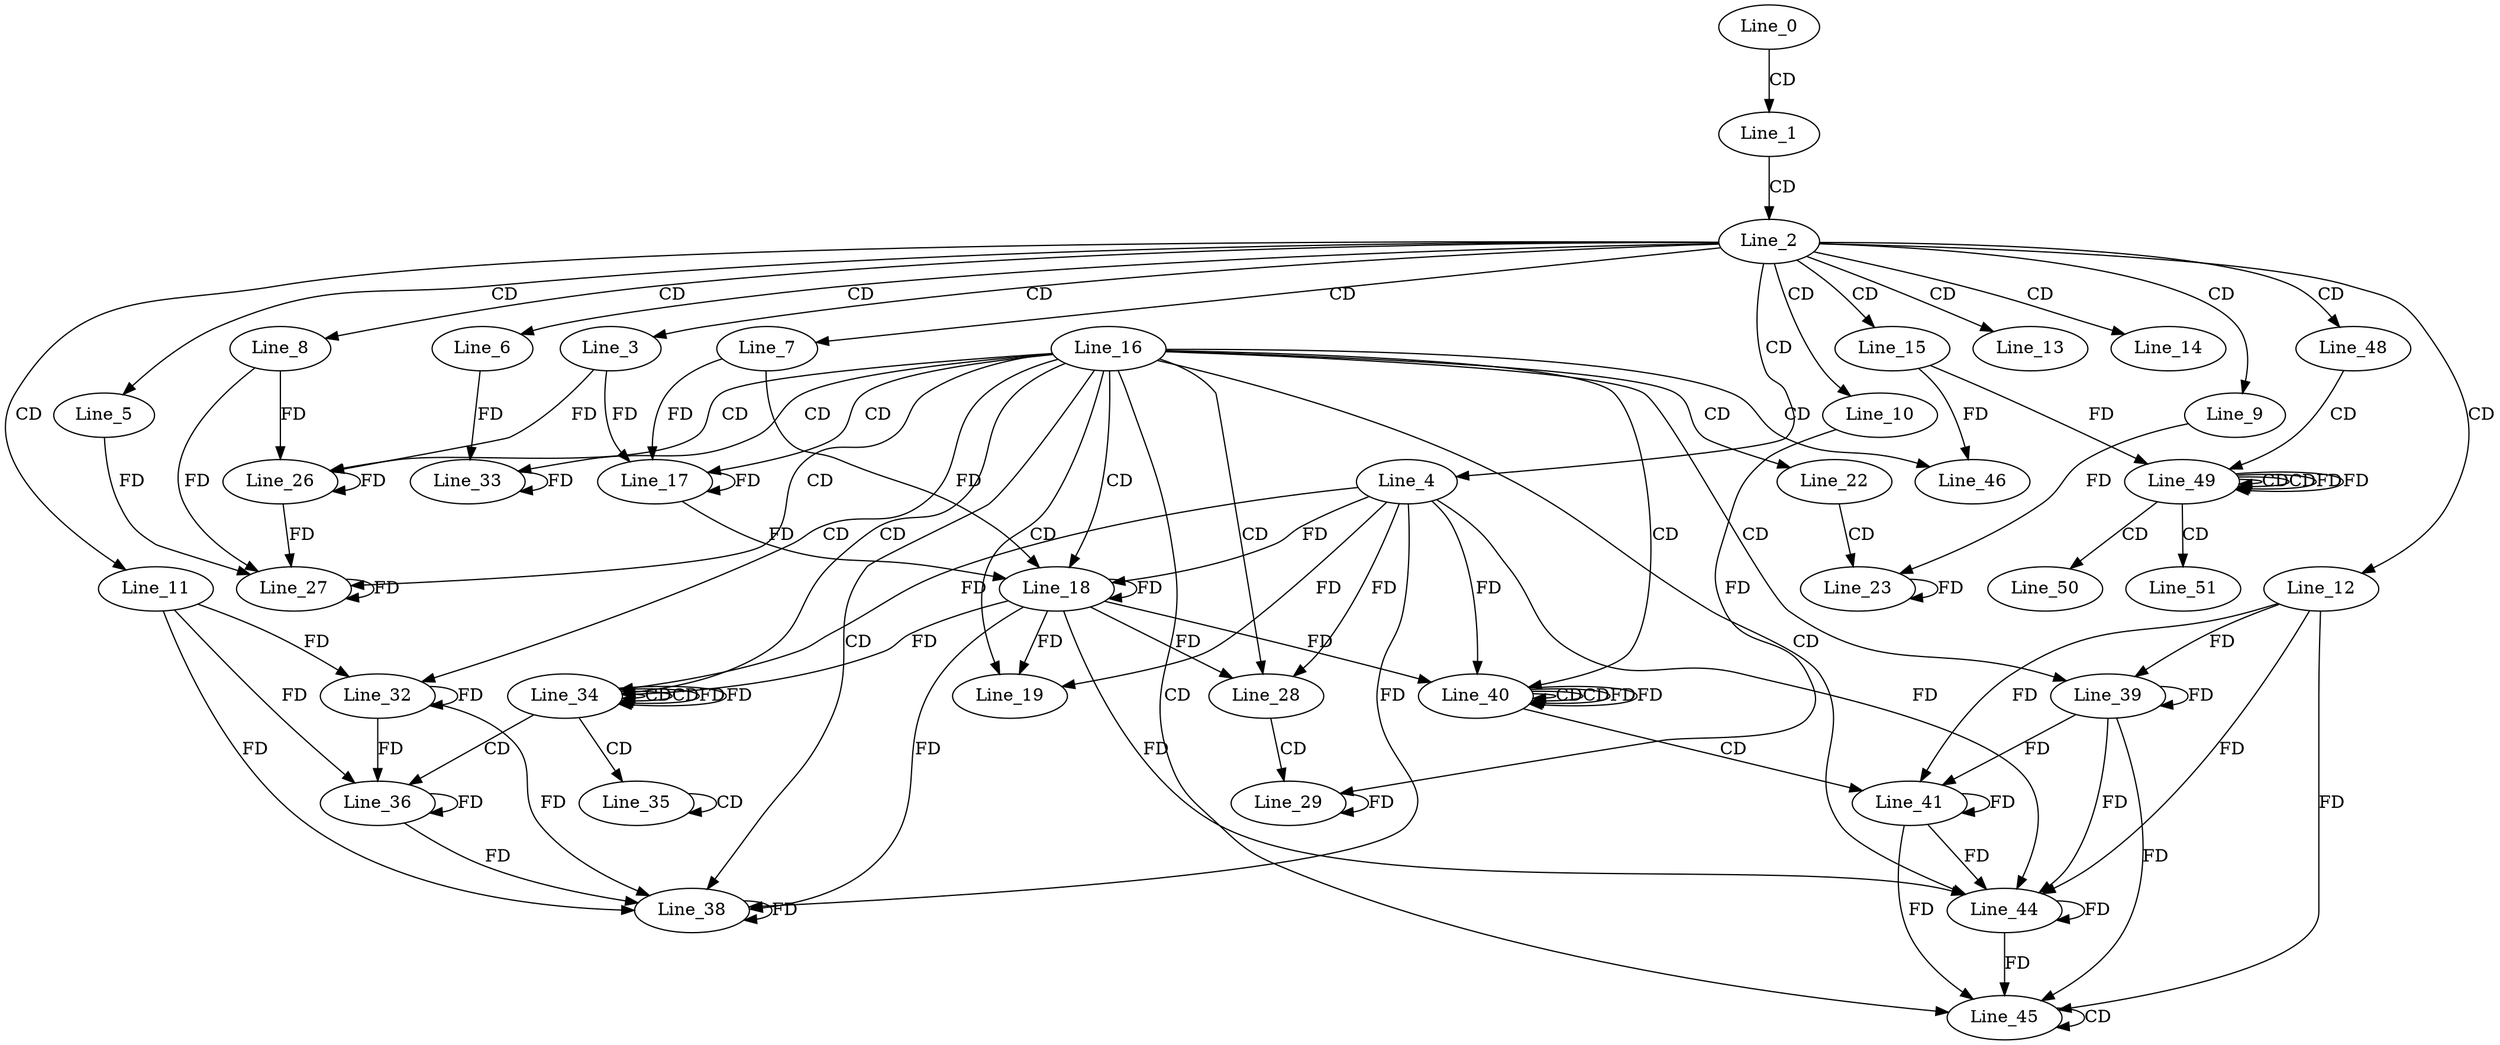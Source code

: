 digraph G {
  Line_0;
  Line_1;
  Line_2;
  Line_3;
  Line_4;
  Line_5;
  Line_6;
  Line_7;
  Line_8;
  Line_9;
  Line_10;
  Line_11;
  Line_12;
  Line_13;
  Line_14;
  Line_15;
  Line_16;
  Line_17;
  Line_17;
  Line_18;
  Line_18;
  Line_19;
  Line_22;
  Line_23;
  Line_26;
  Line_26;
  Line_27;
  Line_27;
  Line_28;
  Line_29;
  Line_32;
  Line_33;
  Line_34;
  Line_34;
  Line_34;
  Line_35;
  Line_35;
  Line_36;
  Line_38;
  Line_39;
  Line_40;
  Line_40;
  Line_40;
  Line_41;
  Line_44;
  Line_45;
  Line_45;
  Line_46;
  Line_48;
  Line_49;
  Line_49;
  Line_49;
  Line_50;
  Line_51;
  Line_0 -> Line_1 [ label="CD" ];
  Line_1 -> Line_2 [ label="CD" ];
  Line_2 -> Line_3 [ label="CD" ];
  Line_2 -> Line_4 [ label="CD" ];
  Line_2 -> Line_5 [ label="CD" ];
  Line_2 -> Line_6 [ label="CD" ];
  Line_2 -> Line_7 [ label="CD" ];
  Line_2 -> Line_8 [ label="CD" ];
  Line_2 -> Line_9 [ label="CD" ];
  Line_2 -> Line_10 [ label="CD" ];
  Line_2 -> Line_11 [ label="CD" ];
  Line_2 -> Line_12 [ label="CD" ];
  Line_2 -> Line_13 [ label="CD" ];
  Line_2 -> Line_14 [ label="CD" ];
  Line_2 -> Line_15 [ label="CD" ];
  Line_16 -> Line_17 [ label="CD" ];
  Line_17 -> Line_17 [ label="FD" ];
  Line_7 -> Line_17 [ label="FD" ];
  Line_3 -> Line_17 [ label="FD" ];
  Line_16 -> Line_18 [ label="CD" ];
  Line_18 -> Line_18 [ label="FD" ];
  Line_4 -> Line_18 [ label="FD" ];
  Line_17 -> Line_18 [ label="FD" ];
  Line_7 -> Line_18 [ label="FD" ];
  Line_16 -> Line_19 [ label="CD" ];
  Line_18 -> Line_19 [ label="FD" ];
  Line_4 -> Line_19 [ label="FD" ];
  Line_16 -> Line_22 [ label="CD" ];
  Line_22 -> Line_23 [ label="CD" ];
  Line_23 -> Line_23 [ label="FD" ];
  Line_9 -> Line_23 [ label="FD" ];
  Line_16 -> Line_26 [ label="CD" ];
  Line_26 -> Line_26 [ label="FD" ];
  Line_8 -> Line_26 [ label="FD" ];
  Line_3 -> Line_26 [ label="FD" ];
  Line_16 -> Line_27 [ label="CD" ];
  Line_27 -> Line_27 [ label="FD" ];
  Line_5 -> Line_27 [ label="FD" ];
  Line_26 -> Line_27 [ label="FD" ];
  Line_8 -> Line_27 [ label="FD" ];
  Line_16 -> Line_28 [ label="CD" ];
  Line_18 -> Line_28 [ label="FD" ];
  Line_4 -> Line_28 [ label="FD" ];
  Line_28 -> Line_29 [ label="CD" ];
  Line_29 -> Line_29 [ label="FD" ];
  Line_10 -> Line_29 [ label="FD" ];
  Line_16 -> Line_32 [ label="CD" ];
  Line_32 -> Line_32 [ label="FD" ];
  Line_11 -> Line_32 [ label="FD" ];
  Line_16 -> Line_33 [ label="CD" ];
  Line_33 -> Line_33 [ label="FD" ];
  Line_6 -> Line_33 [ label="FD" ];
  Line_16 -> Line_34 [ label="CD" ];
  Line_34 -> Line_34 [ label="CD" ];
  Line_18 -> Line_34 [ label="FD" ];
  Line_4 -> Line_34 [ label="FD" ];
  Line_34 -> Line_34 [ label="CD" ];
  Line_34 -> Line_34 [ label="FD" ];
  Line_34 -> Line_35 [ label="CD" ];
  Line_35 -> Line_35 [ label="CD" ];
  Line_34 -> Line_36 [ label="CD" ];
  Line_36 -> Line_36 [ label="FD" ];
  Line_32 -> Line_36 [ label="FD" ];
  Line_11 -> Line_36 [ label="FD" ];
  Line_16 -> Line_38 [ label="CD" ];
  Line_36 -> Line_38 [ label="FD" ];
  Line_32 -> Line_38 [ label="FD" ];
  Line_38 -> Line_38 [ label="FD" ];
  Line_11 -> Line_38 [ label="FD" ];
  Line_18 -> Line_38 [ label="FD" ];
  Line_4 -> Line_38 [ label="FD" ];
  Line_16 -> Line_39 [ label="CD" ];
  Line_39 -> Line_39 [ label="FD" ];
  Line_12 -> Line_39 [ label="FD" ];
  Line_16 -> Line_40 [ label="CD" ];
  Line_40 -> Line_40 [ label="CD" ];
  Line_18 -> Line_40 [ label="FD" ];
  Line_4 -> Line_40 [ label="FD" ];
  Line_40 -> Line_40 [ label="CD" ];
  Line_40 -> Line_40 [ label="FD" ];
  Line_40 -> Line_41 [ label="CD" ];
  Line_41 -> Line_41 [ label="FD" ];
  Line_39 -> Line_41 [ label="FD" ];
  Line_12 -> Line_41 [ label="FD" ];
  Line_16 -> Line_44 [ label="CD" ];
  Line_41 -> Line_44 [ label="FD" ];
  Line_39 -> Line_44 [ label="FD" ];
  Line_44 -> Line_44 [ label="FD" ];
  Line_12 -> Line_44 [ label="FD" ];
  Line_18 -> Line_44 [ label="FD" ];
  Line_4 -> Line_44 [ label="FD" ];
  Line_16 -> Line_45 [ label="CD" ];
  Line_45 -> Line_45 [ label="CD" ];
  Line_41 -> Line_45 [ label="FD" ];
  Line_39 -> Line_45 [ label="FD" ];
  Line_44 -> Line_45 [ label="FD" ];
  Line_12 -> Line_45 [ label="FD" ];
  Line_16 -> Line_46 [ label="CD" ];
  Line_15 -> Line_46 [ label="FD" ];
  Line_2 -> Line_48 [ label="CD" ];
  Line_48 -> Line_49 [ label="CD" ];
  Line_49 -> Line_49 [ label="CD" ];
  Line_15 -> Line_49 [ label="FD" ];
  Line_49 -> Line_49 [ label="CD" ];
  Line_49 -> Line_49 [ label="FD" ];
  Line_49 -> Line_50 [ label="CD" ];
  Line_49 -> Line_51 [ label="CD" ];
  Line_34 -> Line_34 [ label="FD" ];
  Line_40 -> Line_40 [ label="FD" ];
  Line_49 -> Line_49 [ label="FD" ];
}
